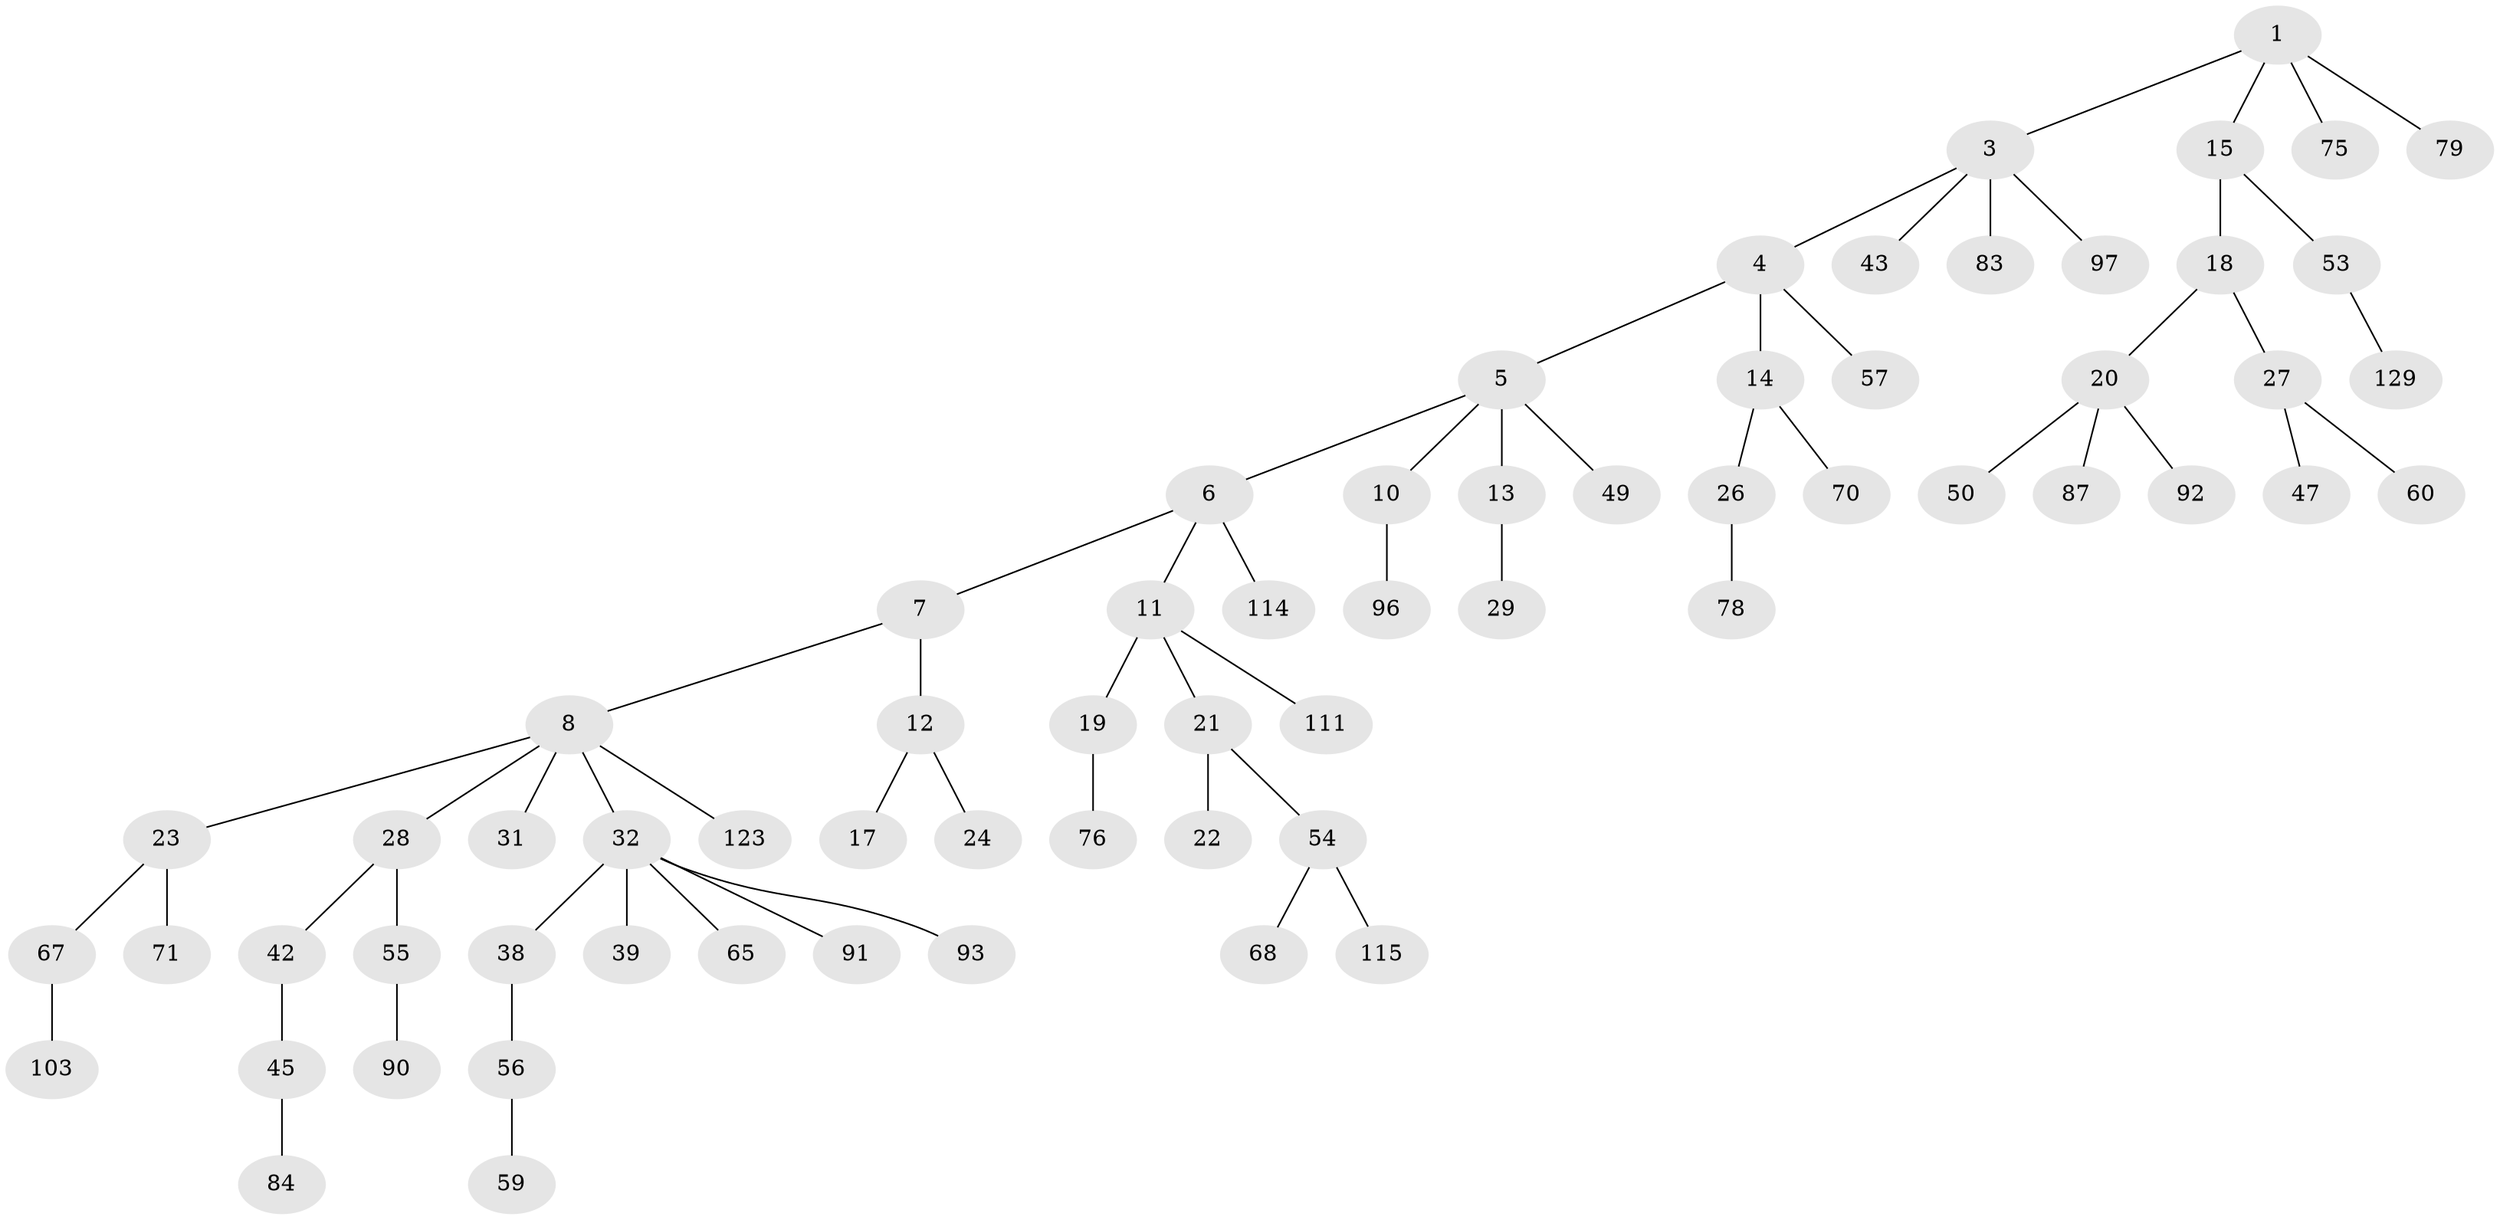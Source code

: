 // original degree distribution, {5: 0.030303030303030304, 3: 0.14393939393939395, 4: 0.07575757575757576, 6: 0.015151515151515152, 2: 0.22727272727272727, 7: 0.007575757575757576, 1: 0.5}
// Generated by graph-tools (version 1.1) at 2025/15/03/09/25 04:15:20]
// undirected, 66 vertices, 65 edges
graph export_dot {
graph [start="1"]
  node [color=gray90,style=filled];
  1 [super="+2+112+107+34+16"];
  3;
  4;
  5;
  6;
  7 [super="+9+102"];
  8 [super="+25"];
  10 [super="+63+33"];
  11;
  12;
  13;
  14;
  15 [super="+73"];
  17 [super="+44"];
  18 [super="+89"];
  19 [super="+41+119"];
  20;
  21 [super="+40"];
  22 [super="+77+72"];
  23 [super="+30+51+116+36+52+37"];
  24;
  26;
  27;
  28;
  29 [super="+109+80"];
  31;
  32;
  38 [super="+48+105"];
  39;
  42 [super="+120"];
  43;
  45;
  47 [super="+74"];
  49 [super="+88+85"];
  50;
  53;
  54;
  55 [super="+86+81"];
  56 [super="+58"];
  57 [super="+106+66"];
  59;
  60;
  65;
  67;
  68;
  70;
  71;
  75 [super="+101+122"];
  76 [super="+117"];
  78;
  79 [super="+108"];
  83 [super="+130"];
  84;
  87;
  90 [super="+100"];
  91;
  92;
  93;
  96;
  97;
  103;
  111;
  114 [super="+128"];
  115;
  123;
  129;
  1 -- 3;
  1 -- 15;
  1 -- 75;
  1 -- 79;
  3 -- 4;
  3 -- 43;
  3 -- 83;
  3 -- 97;
  4 -- 5;
  4 -- 14;
  4 -- 57;
  5 -- 6;
  5 -- 10;
  5 -- 13;
  5 -- 49;
  6 -- 7;
  6 -- 11;
  6 -- 114;
  7 -- 8;
  7 -- 12;
  8 -- 23;
  8 -- 28;
  8 -- 31;
  8 -- 123;
  8 -- 32;
  10 -- 96;
  11 -- 19;
  11 -- 21;
  11 -- 111;
  12 -- 17;
  12 -- 24;
  13 -- 29;
  14 -- 26;
  14 -- 70;
  15 -- 18;
  15 -- 53;
  18 -- 20;
  18 -- 27;
  19 -- 76;
  20 -- 50;
  20 -- 87;
  20 -- 92;
  21 -- 22;
  21 -- 54;
  23 -- 71;
  23 -- 67;
  26 -- 78;
  27 -- 47;
  27 -- 60;
  28 -- 42;
  28 -- 55;
  32 -- 38;
  32 -- 39;
  32 -- 65;
  32 -- 91;
  32 -- 93;
  38 -- 56;
  42 -- 45;
  45 -- 84;
  53 -- 129;
  54 -- 68;
  54 -- 115;
  55 -- 90;
  56 -- 59;
  67 -- 103;
}
